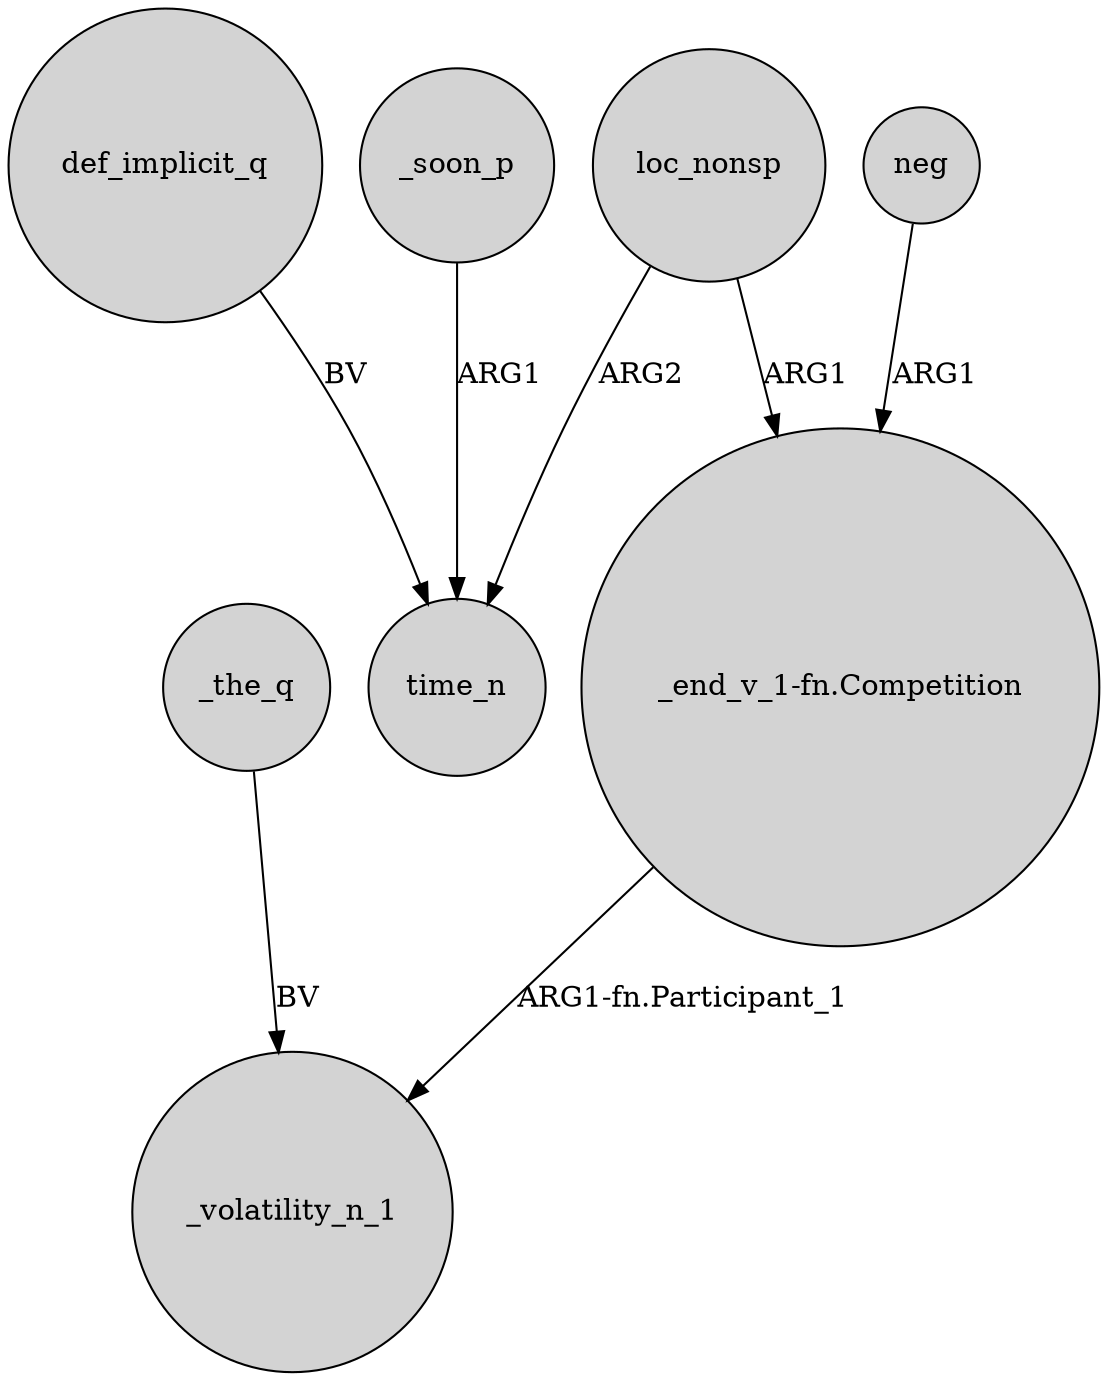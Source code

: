 digraph {
	node [shape=circle style=filled]
	"_end_v_1-fn.Competition" -> _volatility_n_1 [label="ARG1-fn.Participant_1"]
	loc_nonsp -> "_end_v_1-fn.Competition" [label=ARG1]
	loc_nonsp -> time_n [label=ARG2]
	neg -> "_end_v_1-fn.Competition" [label=ARG1]
	_the_q -> _volatility_n_1 [label=BV]
	def_implicit_q -> time_n [label=BV]
	_soon_p -> time_n [label=ARG1]
}
